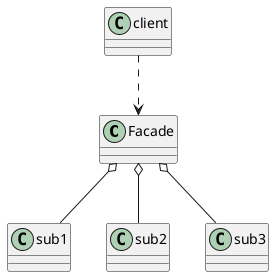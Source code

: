 @startuml
'https://plantuml.com/class-diagram
/'外观类'/
class Facade{
}


/'子系统1'/
class sub1{
}

/'子系统2'/
class sub2{
}

/'子系统3'/
class sub3{
}

/'聚合'/
Facade o-- sub1
Facade o-- sub2
Facade o-- sub3

/'客户端'/
class client{
}

/'依赖/使用'/
client ..> Facade
@enduml
